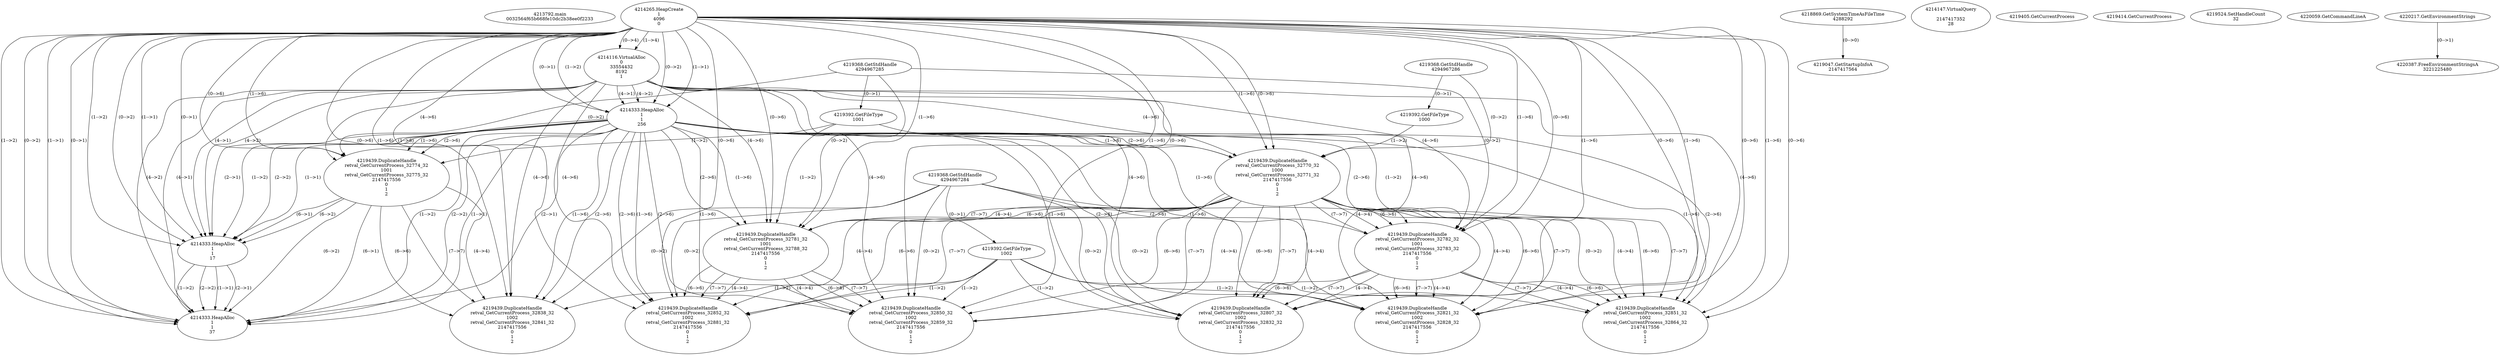 // Global SCDG with merge call
digraph {
	0 [label="4213792.main
0032564f65b668fe10dc2b38ee0f2233"]
	1 [label="4214265.HeapCreate
1
4096
0"]
	2 [label="4218869.GetSystemTimeAsFileTime
4288292"]
	3 [label="4214116.VirtualAlloc
0
33554432
8192
1"]
	1 -> 3 [label="(1-->4)"]
	1 -> 3 [label="(0-->4)"]
	4 [label="4214147.VirtualQuery

2147417352
28"]
	5 [label="4214333.HeapAlloc
1
1
256"]
	1 -> 5 [label="(1-->1)"]
	1 -> 5 [label="(0-->1)"]
	3 -> 5 [label="(4-->1)"]
	1 -> 5 [label="(1-->2)"]
	1 -> 5 [label="(0-->2)"]
	3 -> 5 [label="(4-->2)"]
	6 [label="4219047.GetStartupInfoA
2147417564"]
	2 -> 6 [label="(0-->0)"]
	7 [label="4219368.GetStdHandle
4294967286"]
	8 [label="4219392.GetFileType
1000"]
	7 -> 8 [label="(0-->1)"]
	9 [label="4219368.GetStdHandle
4294967285"]
	10 [label="4219392.GetFileType
1001"]
	9 -> 10 [label="(0-->1)"]
	11 [label="4219405.GetCurrentProcess
"]
	12 [label="4219414.GetCurrentProcess
"]
	13 [label="4219439.DuplicateHandle
retval_GetCurrentProcess_32774_32
1001
retval_GetCurrentProcess_32775_32
2147417556
0
1
2"]
	9 -> 13 [label="(0-->2)"]
	10 -> 13 [label="(1-->2)"]
	1 -> 13 [label="(1-->6)"]
	1 -> 13 [label="(0-->6)"]
	3 -> 13 [label="(4-->6)"]
	5 -> 13 [label="(1-->6)"]
	5 -> 13 [label="(2-->6)"]
	14 [label="4219368.GetStdHandle
4294967284"]
	15 [label="4219392.GetFileType
1002"]
	14 -> 15 [label="(0-->1)"]
	16 [label="4219524.SetHandleCount
32"]
	17 [label="4220059.GetCommandLineA
"]
	18 [label="4214333.HeapAlloc
1
1
17"]
	1 -> 18 [label="(1-->1)"]
	1 -> 18 [label="(0-->1)"]
	3 -> 18 [label="(4-->1)"]
	5 -> 18 [label="(1-->1)"]
	5 -> 18 [label="(2-->1)"]
	13 -> 18 [label="(6-->1)"]
	1 -> 18 [label="(1-->2)"]
	1 -> 18 [label="(0-->2)"]
	3 -> 18 [label="(4-->2)"]
	5 -> 18 [label="(1-->2)"]
	5 -> 18 [label="(2-->2)"]
	13 -> 18 [label="(6-->2)"]
	19 [label="4220217.GetEnvironmentStrings
"]
	20 [label="4214333.HeapAlloc
1
1
37"]
	1 -> 20 [label="(1-->1)"]
	1 -> 20 [label="(0-->1)"]
	3 -> 20 [label="(4-->1)"]
	5 -> 20 [label="(1-->1)"]
	5 -> 20 [label="(2-->1)"]
	13 -> 20 [label="(6-->1)"]
	18 -> 20 [label="(1-->1)"]
	18 -> 20 [label="(2-->1)"]
	1 -> 20 [label="(1-->2)"]
	1 -> 20 [label="(0-->2)"]
	3 -> 20 [label="(4-->2)"]
	5 -> 20 [label="(1-->2)"]
	5 -> 20 [label="(2-->2)"]
	13 -> 20 [label="(6-->2)"]
	18 -> 20 [label="(1-->2)"]
	18 -> 20 [label="(2-->2)"]
	21 [label="4220387.FreeEnvironmentStringsA
3221225480"]
	19 -> 21 [label="(0-->1)"]
	22 [label="4219439.DuplicateHandle
retval_GetCurrentProcess_32838_32
1002
retval_GetCurrentProcess_32841_32
2147417556
0
1
2"]
	14 -> 22 [label="(0-->2)"]
	15 -> 22 [label="(1-->2)"]
	13 -> 22 [label="(4-->4)"]
	1 -> 22 [label="(1-->6)"]
	1 -> 22 [label="(0-->6)"]
	3 -> 22 [label="(4-->6)"]
	5 -> 22 [label="(1-->6)"]
	5 -> 22 [label="(2-->6)"]
	13 -> 22 [label="(6-->6)"]
	13 -> 22 [label="(7-->7)"]
	23 [label="4219439.DuplicateHandle
retval_GetCurrentProcess_32770_32
1000
retval_GetCurrentProcess_32771_32
2147417556
0
1
2"]
	7 -> 23 [label="(0-->2)"]
	8 -> 23 [label="(1-->2)"]
	1 -> 23 [label="(1-->6)"]
	1 -> 23 [label="(0-->6)"]
	3 -> 23 [label="(4-->6)"]
	5 -> 23 [label="(1-->6)"]
	5 -> 23 [label="(2-->6)"]
	24 [label="4219439.DuplicateHandle
retval_GetCurrentProcess_32781_32
1001
retval_GetCurrentProcess_32788_32
2147417556
0
1
2"]
	9 -> 24 [label="(0-->2)"]
	10 -> 24 [label="(1-->2)"]
	23 -> 24 [label="(4-->4)"]
	1 -> 24 [label="(1-->6)"]
	1 -> 24 [label="(0-->6)"]
	3 -> 24 [label="(4-->6)"]
	5 -> 24 [label="(1-->6)"]
	5 -> 24 [label="(2-->6)"]
	23 -> 24 [label="(6-->6)"]
	23 -> 24 [label="(7-->7)"]
	25 [label="4219439.DuplicateHandle
retval_GetCurrentProcess_32850_32
1002
retval_GetCurrentProcess_32859_32
2147417556
0
1
2"]
	14 -> 25 [label="(0-->2)"]
	15 -> 25 [label="(1-->2)"]
	23 -> 25 [label="(4-->4)"]
	24 -> 25 [label="(4-->4)"]
	1 -> 25 [label="(1-->6)"]
	1 -> 25 [label="(0-->6)"]
	3 -> 25 [label="(4-->6)"]
	5 -> 25 [label="(1-->6)"]
	5 -> 25 [label="(2-->6)"]
	23 -> 25 [label="(6-->6)"]
	24 -> 25 [label="(6-->6)"]
	23 -> 25 [label="(7-->7)"]
	24 -> 25 [label="(7-->7)"]
	26 [label="4219439.DuplicateHandle
retval_GetCurrentProcess_32782_32
1001
retval_GetCurrentProcess_32783_32
2147417556
0
1
2"]
	9 -> 26 [label="(0-->2)"]
	10 -> 26 [label="(1-->2)"]
	23 -> 26 [label="(4-->4)"]
	1 -> 26 [label="(1-->6)"]
	1 -> 26 [label="(0-->6)"]
	3 -> 26 [label="(4-->6)"]
	5 -> 26 [label="(1-->6)"]
	5 -> 26 [label="(2-->6)"]
	23 -> 26 [label="(6-->6)"]
	23 -> 26 [label="(7-->7)"]
	27 [label="4219439.DuplicateHandle
retval_GetCurrentProcess_32807_32
1002
retval_GetCurrentProcess_32832_32
2147417556
0
1
2"]
	14 -> 27 [label="(0-->2)"]
	15 -> 27 [label="(1-->2)"]
	23 -> 27 [label="(4-->4)"]
	26 -> 27 [label="(4-->4)"]
	1 -> 27 [label="(1-->6)"]
	1 -> 27 [label="(0-->6)"]
	3 -> 27 [label="(4-->6)"]
	5 -> 27 [label="(1-->6)"]
	5 -> 27 [label="(2-->6)"]
	23 -> 27 [label="(6-->6)"]
	26 -> 27 [label="(6-->6)"]
	23 -> 27 [label="(7-->7)"]
	26 -> 27 [label="(7-->7)"]
	28 [label="4219439.DuplicateHandle
retval_GetCurrentProcess_32821_32
1002
retval_GetCurrentProcess_32828_32
2147417556
0
1
2"]
	14 -> 28 [label="(0-->2)"]
	15 -> 28 [label="(1-->2)"]
	23 -> 28 [label="(4-->4)"]
	26 -> 28 [label="(4-->4)"]
	1 -> 28 [label="(1-->6)"]
	1 -> 28 [label="(0-->6)"]
	3 -> 28 [label="(4-->6)"]
	5 -> 28 [label="(1-->6)"]
	5 -> 28 [label="(2-->6)"]
	23 -> 28 [label="(6-->6)"]
	26 -> 28 [label="(6-->6)"]
	23 -> 28 [label="(7-->7)"]
	26 -> 28 [label="(7-->7)"]
	29 [label="4219439.DuplicateHandle
retval_GetCurrentProcess_32851_32
1002
retval_GetCurrentProcess_32864_32
2147417556
0
1
2"]
	14 -> 29 [label="(0-->2)"]
	15 -> 29 [label="(1-->2)"]
	23 -> 29 [label="(4-->4)"]
	26 -> 29 [label="(4-->4)"]
	1 -> 29 [label="(1-->6)"]
	1 -> 29 [label="(0-->6)"]
	3 -> 29 [label="(4-->6)"]
	5 -> 29 [label="(1-->6)"]
	5 -> 29 [label="(2-->6)"]
	23 -> 29 [label="(6-->6)"]
	26 -> 29 [label="(6-->6)"]
	23 -> 29 [label="(7-->7)"]
	26 -> 29 [label="(7-->7)"]
	30 [label="4219439.DuplicateHandle
retval_GetCurrentProcess_32852_32
1002
retval_GetCurrentProcess_32881_32
2147417556
0
1
2"]
	14 -> 30 [label="(0-->2)"]
	15 -> 30 [label="(1-->2)"]
	23 -> 30 [label="(4-->4)"]
	24 -> 30 [label="(4-->4)"]
	1 -> 30 [label="(1-->6)"]
	1 -> 30 [label="(0-->6)"]
	3 -> 30 [label="(4-->6)"]
	5 -> 30 [label="(1-->6)"]
	5 -> 30 [label="(2-->6)"]
	23 -> 30 [label="(6-->6)"]
	24 -> 30 [label="(6-->6)"]
	23 -> 30 [label="(7-->7)"]
	24 -> 30 [label="(7-->7)"]
}
